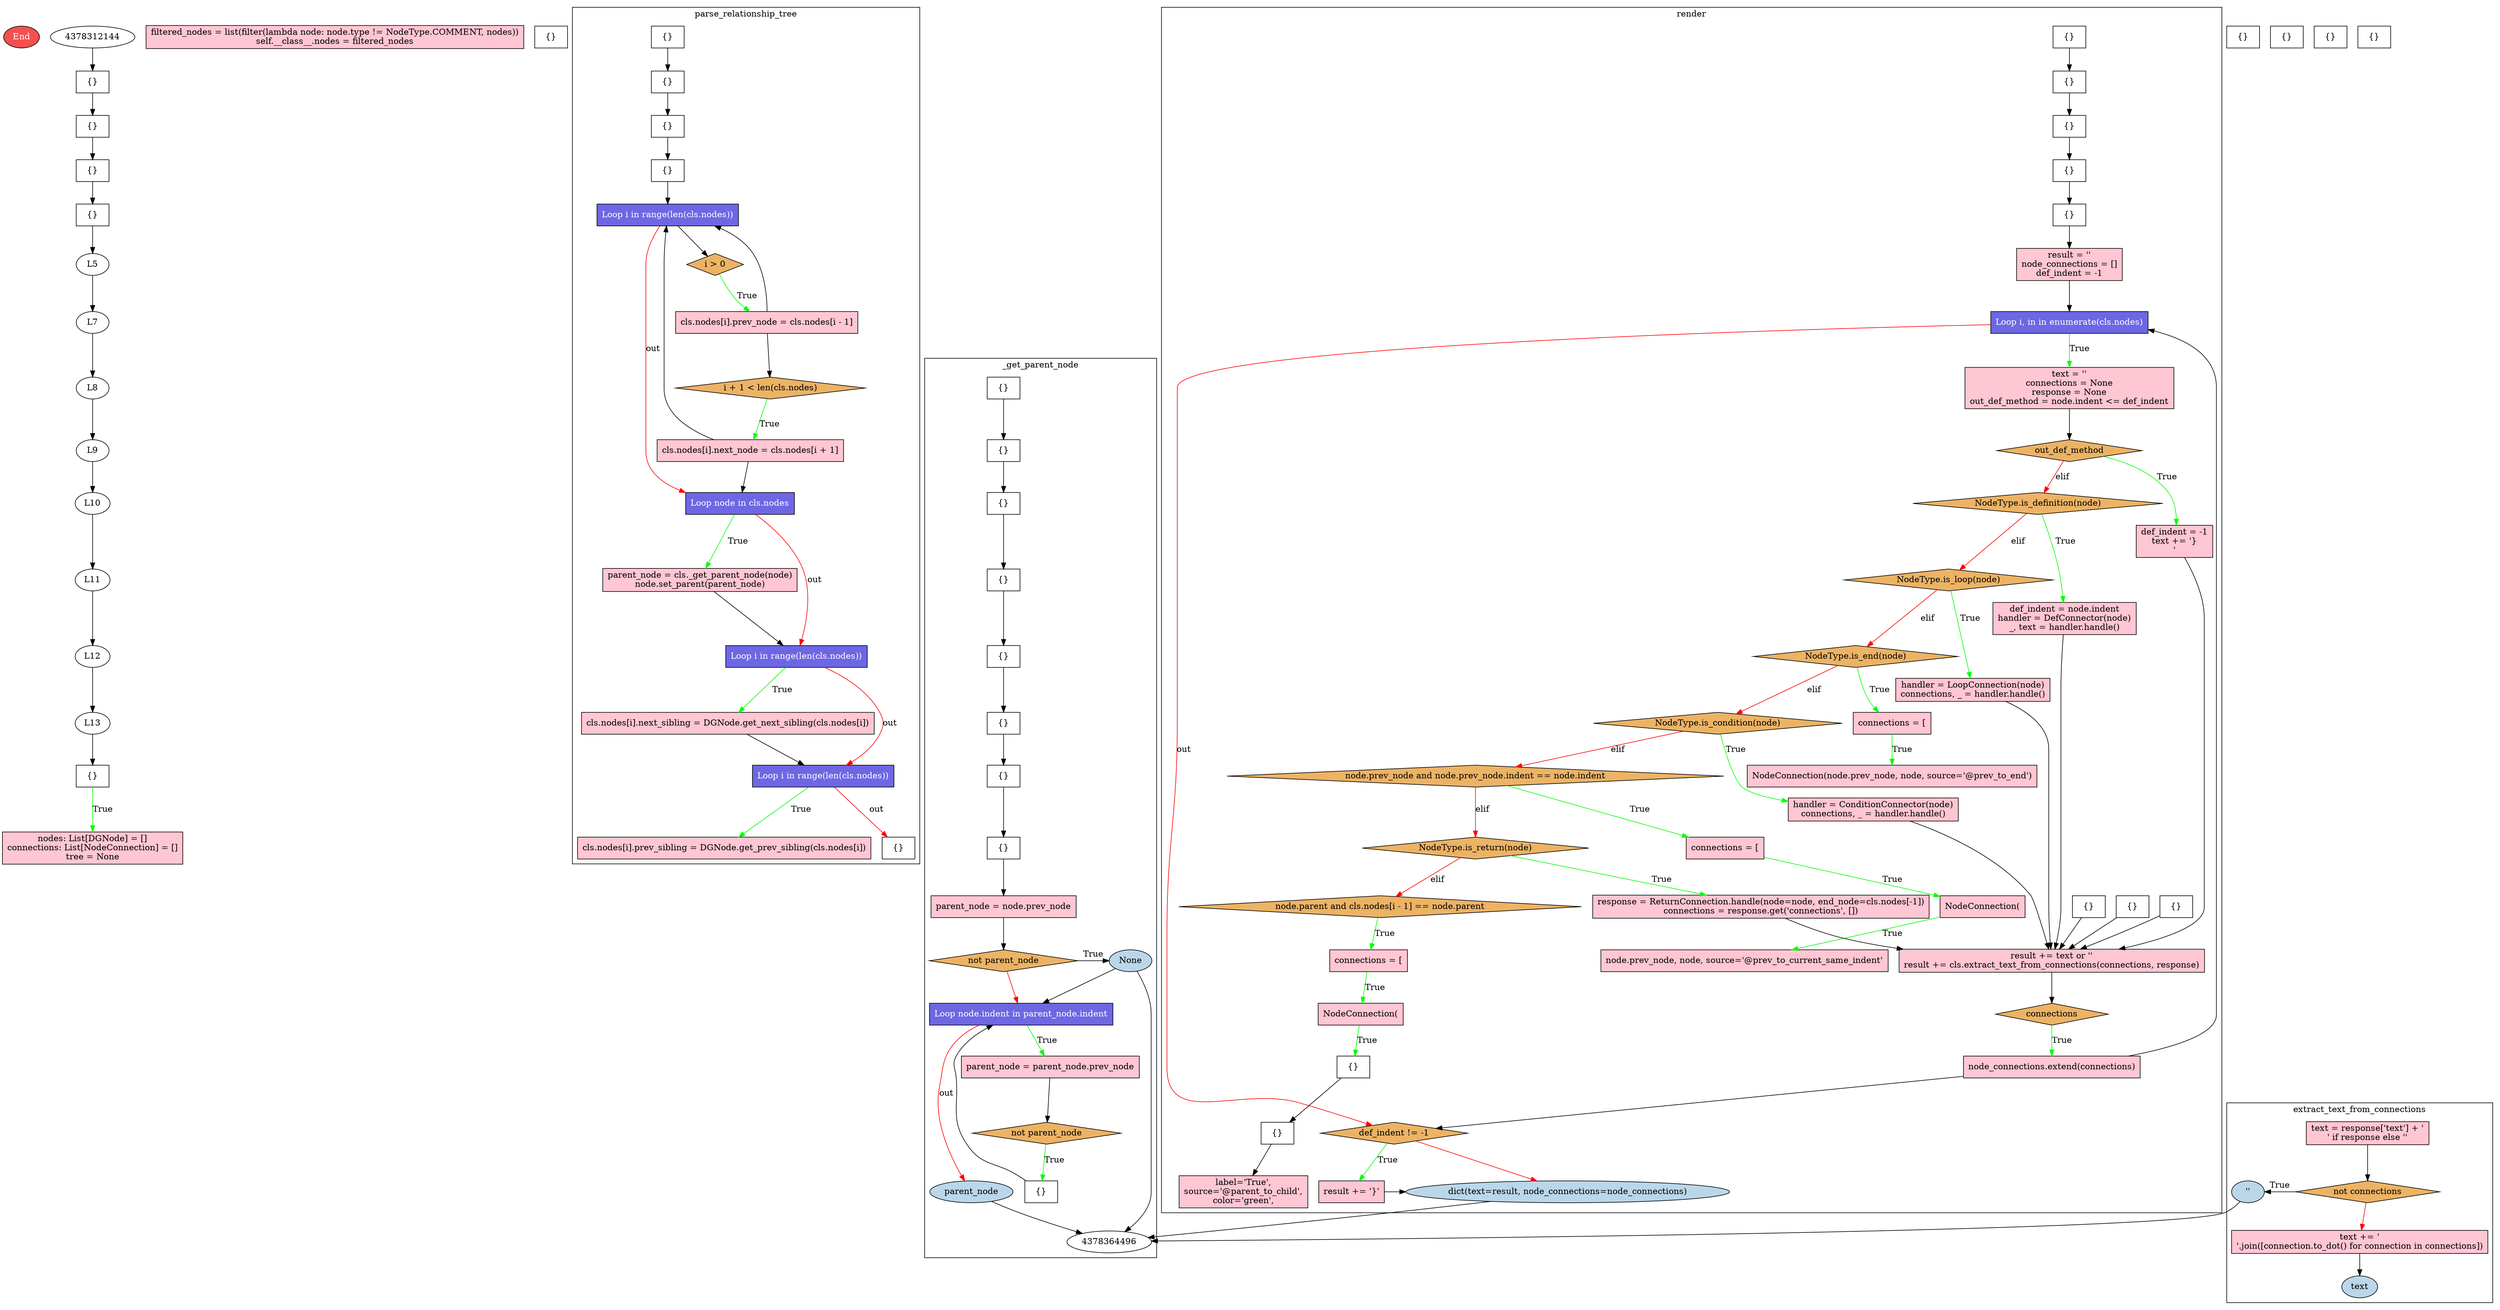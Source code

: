 digraph my_graph {
bgcolor="white"
L0 [shape=ellipse] [label="Start"] [type="START"] [style=filled fillcolor="#0B2447" fontcolor=white]
L1 [shape=rect] [label="{}"] [type="UNKNOWN"]
L2 [shape=rect] [label="{}"] [type="UNKNOWN"]
L3 [shape=rect] [label="{}"] [type="UNKNOWN"]
L4 [shape=rect] [label="{}"] [type="UNKNOWN"]
L17 [shape=rect] [label="{}"] [type="UNKNOWN"]
L18 [shape=rect] [label="nodes: List[DGNode] = []
connections: List[NodeConnection] = []
tree = None
"] [type="STATEMENT"] [style=filled fillcolor="#FFC6D3" fontcolor=black]

L23 [shape=rect] [label="filtered_nodes = list(filter(lambda node: node.type != NodeType.COMMENT, nodes))
self.__class__.nodes = filtered_nodes
"] [type="STATEMENT"] [style=filled fillcolor="#FFC6D3" fontcolor=black]
L26 [shape=rect] [label="{}"] [type="UNKNOWN"]

L28 [shape=rect] [label="{}"] [type="UNKNOWN"]
L29 [shape=rect] [label="{}"] [type="UNKNOWN"]
L31 [shape=rect] [label="{}"] [type="UNKNOWN"]
L32 [shape=rect] [label="{}"] [type="UNKNOWN"]
L33 [shape=rect] [label="Loop i in range(len(cls.nodes))"] [type="LOOP"] [style=filled fillcolor="#6D67E4" fontcolor=white]
L34 [shape=diamond] [label="i > 0"] [type="CONDITIONS"] [style=filled fillcolor="#ECB365" fontcolor=black]
L35 [shape=rect] [label="cls.nodes[i].prev_node = cls.nodes[i - 1]
"] [type="STATEMENT"] [style=filled fillcolor="#FFC6D3" fontcolor=black]
L36 [shape=diamond] [label="i + 1 < len(cls.nodes)"] [type="CONDITIONS"] [style=filled fillcolor="#ECB365" fontcolor=black]
L37 [shape=rect] [label="cls.nodes[i].next_node = cls.nodes[i + 1]
"] [type="STATEMENT"] [style=filled fillcolor="#FFC6D3" fontcolor=black]
L39 [shape=rect] [label="Loop node in cls.nodes"] [type="LOOP"] [style=filled fillcolor="#6D67E4" fontcolor=white]
L40 [shape=rect] [label="parent_node = cls._get_parent_node(node)
node.set_parent(parent_node)
"] [type="STATEMENT"] [style=filled fillcolor="#FFC6D3" fontcolor=black]
L43 [shape=rect] [label="Loop i in range(len(cls.nodes))"] [type="LOOP"] [style=filled fillcolor="#6D67E4" fontcolor=white]
L44 [shape=rect] [label="cls.nodes[i].next_sibling = DGNode.get_next_sibling(cls.nodes[i])
"] [type="STATEMENT"] [style=filled fillcolor="#FFC6D3" fontcolor=black]
L46 [shape=rect] [label="Loop i in range(len(cls.nodes))"] [type="LOOP"] [style=filled fillcolor="#6D67E4" fontcolor=white]
L47 [shape=rect] [label="cls.nodes[i].prev_sibling = DGNode.get_prev_sibling(cls.nodes[i])
"] [type="STATEMENT"] [style=filled fillcolor="#FFC6D3" fontcolor=black]
L49 [shape=rect] [label="{}"] [type="UNKNOWN"]

L51 [shape=rect] [label="{}"] [type="UNKNOWN"]
L52 [shape=rect] [label="{}"] [type="UNKNOWN"]
L53 [shape=rect] [label="{}"] [type="UNKNOWN"]
L55 [shape=rect] [label="{}"] [type="UNKNOWN"]
L56 [shape=rect] [label="{}"] [type="UNKNOWN"]
L57 [shape=rect] [label="{}"] [type="UNKNOWN"]
L58 [shape=rect] [label="{}"] [type="UNKNOWN"]
L59 [shape=rect] [label="{}"] [type="UNKNOWN"]
L60 [shape=rect] [label="parent_node = node.prev_node
"] [type="STATEMENT"] [style=filled fillcolor="#FFC6D3" fontcolor=black]
L61 [shape=diamond] [label="not parent_node"] [type="CONDITIONS"] [style=filled fillcolor="#ECB365" fontcolor=black]
L62 [shape=ellipse] [label="None"] [type="RETURN"] [style=filled fillcolor="#BAD7E9" fontcolor=black]
L63 [shape=rect] [label="Loop node.indent in parent_node.indent"] [type="LOOP"] [style=filled fillcolor="#6D67E4" fontcolor=white]
L64 [shape=rect] [label="parent_node = parent_node.prev_node
"] [type="STATEMENT"] [style=filled fillcolor="#FFC6D3" fontcolor=black]
L65 [shape=diamond] [label="not parent_node"] [type="CONDITIONS"] [style=filled fillcolor="#ECB365" fontcolor=black]
L66 [shape=rect] [label="{}"] [type="UNKNOWN"]
L67 [shape=ellipse] [label="parent_node"] [type="RETURN"] [style=filled fillcolor="#BAD7E9" fontcolor=black]
L69 [shape=rect] [label="{}"] [type="UNKNOWN"]

L71 [shape=rect] [label="{}"] [type="UNKNOWN"]
L72 [shape=rect] [label="{}"] [type="UNKNOWN"]
L74 [shape=rect] [label="{}"] [type="UNKNOWN"]
L75 [shape=rect] [label="{}"] [type="UNKNOWN"]
L76 [shape=rect] [label="{}"] [type="UNKNOWN"]
L77 [shape=rect] [label="result = ''
node_connections = []
def_indent = -1
"] [type="STATEMENT"] [style=filled fillcolor="#FFC6D3" fontcolor=black]
L80 [shape=rect] [label="Loop i, in in enumerate(cls.nodes)"] [type="LOOP"] [style=filled fillcolor="#6D67E4" fontcolor=white]
L81 [shape=rect] [label="text = ''
connections = None
response = None
out_def_method = node.indent <= def_indent
"] [type="STATEMENT"] [style=filled fillcolor="#FFC6D3" fontcolor=black]
L85 [shape=diamond] [label="out_def_method"] [type="CONDITIONS"] [style=filled fillcolor="#ECB365" fontcolor=black]
L86 [shape=rect] [label="def_indent = -1
text += '}\n'
"] [type="STATEMENT"] [style=filled fillcolor="#FFC6D3" fontcolor=black]
L89 [shape=diamond] [label="NodeType.is_definition(node)"] [type="CONDITIONS"] [style=filled fillcolor="#ECB365" fontcolor=black]
L90 [shape=rect] [label="def_indent = node.indent
handler = DefConnector(node)
_, text = handler.handle()
"] [type="STATEMENT"] [style=filled fillcolor="#FFC6D3" fontcolor=black]
L94 [shape=diamond] [label="NodeType.is_loop(node)"] [type="CONDITIONS"] [style=filled fillcolor="#ECB365" fontcolor=black]
L95 [shape=rect] [label="handler = LoopConnection(node)
connections, _ = handler.handle()
"] [type="STATEMENT"] [style=filled fillcolor="#FFC6D3" fontcolor=black]
L98 [shape=diamond] [label="NodeType.is_end(node)"] [type="CONDITIONS"] [style=filled fillcolor="#ECB365" fontcolor=black]
L99 [shape=rect] [label="connections = [
"] [type="STATEMENT"] [style=filled fillcolor="#FFC6D3" fontcolor=black]
L100 [shape=rect] [label="NodeConnection(node.prev_node, node, source='@prev_to_end')
"] [type="STATEMENT"] [style=filled fillcolor="#FFC6D3" fontcolor=black]
L101 [shape=rect] [label="{}"] [type="UNKNOWN"]
L103 [shape=diamond] [label="NodeType.is_condition(node)"] [type="CONDITIONS"] [style=filled fillcolor="#ECB365" fontcolor=black]
L104 [shape=rect] [label="handler = ConditionConnector(node)
connections, _ = handler.handle()
"] [type="STATEMENT"] [style=filled fillcolor="#FFC6D3" fontcolor=black]
L107 [shape=diamond] [label="node.prev_node and node.prev_node.indent == node.indent"] [type="CONDITIONS"] [style=filled fillcolor="#ECB365" fontcolor=black]
L108 [shape=rect] [label="connections = [
"] [type="STATEMENT"] [style=filled fillcolor="#FFC6D3" fontcolor=black]
L109 [shape=rect] [label="NodeConnection(
"] [type="STATEMENT"] [style=filled fillcolor="#FFC6D3" fontcolor=black]
L110 [shape=rect] [label="node.prev_node, node, source='@prev_to_current_same_indent'
"] [type="STATEMENT"] [style=filled fillcolor="#FFC6D3" fontcolor=black]
L111 [shape=rect] [label="{}"] [type="UNKNOWN"]
L112 [shape=rect] [label="{}"] [type="UNKNOWN"]
L114 [shape=diamond] [label="NodeType.is_return(node)"] [type="CONDITIONS"] [style=filled fillcolor="#ECB365" fontcolor=black]
L115 [shape=rect] [label="response = ReturnConnection.handle(node=node, end_node=cls.nodes[-1])
connections = response.get('connections', [])
"] [type="STATEMENT"] [style=filled fillcolor="#FFC6D3" fontcolor=black]
L118 [shape=diamond] [label="node.parent and cls.nodes[i - 1] == node.parent"] [type="CONDITIONS"] [style=filled fillcolor="#ECB365" fontcolor=black]
L119 [shape=rect] [label="connections = [
"] [type="STATEMENT"] [style=filled fillcolor="#FFC6D3" fontcolor=black]
L120 [shape=rect] [label="NodeConnection(
"] [type="STATEMENT"] [style=filled fillcolor="#FFC6D3" fontcolor=black]
L121 [shape=rect] [label="{}"] [type="UNKNOWN"]
L122 [shape=rect] [label="{}"] [type="UNKNOWN"]
L123 [shape=rect] [label="label='True',
source='@parent_to_child',
color='green',
"] [type="STATEMENT"] [style=filled fillcolor="#FFC6D3" fontcolor=black]
L126 [shape=rect] [label="{}"] [type="UNKNOWN"]
L127 [shape=rect] [label="{}"] [type="UNKNOWN"]
L129 [shape=rect] [label="result += text or ''
result += cls.extract_text_from_connections(connections, response)
"] [type="STATEMENT"] [style=filled fillcolor="#FFC6D3" fontcolor=black]
L131 [shape=diamond] [label="connections"] [type="CONDITIONS"] [style=filled fillcolor="#ECB365" fontcolor=black]
L132 [shape=rect] [label="node_connections.extend(connections)
"] [type="STATEMENT"] [style=filled fillcolor="#FFC6D3" fontcolor=black]
L133 [shape=diamond] [label="def_indent != -1"] [type="CONDITIONS"] [style=filled fillcolor="#ECB365" fontcolor=black]
L134 [shape=rect] [label="result += '}'
"] [type="STATEMENT"] [style=filled fillcolor="#FFC6D3" fontcolor=black]
L135 [shape=ellipse] [label="dict(text=result, node_connections=node_connections)"] [type="RETURN"] [style=filled fillcolor="#BAD7E9" fontcolor=black]
L137 [shape=rect] [label="{}"] [type="UNKNOWN"]

L139 [shape=rect] [label="text = response['text'] + '\n' if response else ''
"] [type="STATEMENT"] [style=filled fillcolor="#FFC6D3" fontcolor=black]
L140 [shape=diamond] [label="not connections"] [type="CONDITIONS"] [style=filled fillcolor="#ECB365" fontcolor=black]
L141 [shape=ellipse] [label="''"] [type="RETURN"] [style=filled fillcolor="#BAD7E9" fontcolor=black]
L142 [shape=rect] [label="text += '\n'.join([connection.to_dot() for connection in connections])
"] [type="STATEMENT"] [style=filled fillcolor="#FFC6D3" fontcolor=black]
L143 [shape=ellipse] [label="text"] [type="RETURN"] [style=filled fillcolor="#BAD7E9" fontcolor=black]
L0 [shape=ellipse] [label="End"] [type="END"] [style=filled fillcolor="#F45050" fontcolor=white]
4378312144 -> L1   [source="@prev_to_current_same_indent : {} -> ACNode(_info={}, _type='UNKNOWN', _indent=0, _line_no=1)"]
L1 -> L2   [source="@prev_to_current_same_indent : ACNode(_info={}, _type='UNKNOWN', _indent=0, _line_no=1) -> ACNode(_info={}, _type='UNKNOWN', _indent=0, _line_no=2)"]
L2 -> L3   [source="@prev_to_current_same_indent : ACNode(_info={}, _type='UNKNOWN', _indent=0, _line_no=2) -> ACNode(_info={}, _type='UNKNOWN', _indent=0, _line_no=3)"]
L3 -> L4   [source="@prev_to_current_same_indent : ACNode(_info={}, _type='UNKNOWN', _indent=0, _line_no=3) -> ACNode(_info={}, _type='UNKNOWN', _indent=0, _line_no=4)"]
L4 -> L5   [source="@prev_to_current_same_indent : ACNode(_info={}, _type='UNKNOWN', _indent=0, _line_no=4) -> ACNode(_info={'value': 'from typing import Any, Dict, List, Union'}, _type='IGNORE', _indent=0, _line_no=5)"]
L5 -> L7   [source="@prev_to_current_same_indent : ACNode(_info={'value': 'from typing import Any, Dict, List, Union'}, _type='IGNORE', _indent=0, _line_no=5) -> ACNode(_info={'value': 'from src.draw_graph.constants.node_types import NodeType'}, _type='IGNORE', _indent=0, _line_no=7)"]
L7 -> L8   [source="@prev_to_current_same_indent : ACNode(_info={'value': 'from src.draw_graph.constants.node_types import NodeType'}, _type='IGNORE', _indent=0, _line_no=7) -> ACNode(_info={'value': 'from src.draw_graph.models.dg_node import DGNode'}, _type='IGNORE', _indent=0, _line_no=8)"]
L8 -> L9   [source="@prev_to_current_same_indent : ACNode(_info={'value': 'from src.draw_graph.models.dg_node import DGNode'}, _type='IGNORE', _indent=0, _line_no=8) -> ACNode(_info={'value': 'from src.draw_graph.models.node_connection import NodeConnection'}, _type='IGNORE', _indent=0, _line_no=9)"]
L9 -> L10   [source="@prev_to_current_same_indent : ACNode(_info={'value': 'from src.draw_graph.models.node_connection import NodeConnection'}, _type='IGNORE', _indent=0, _line_no=9) -> ACNode(_info={'value': 'from src.draw_graph.services.connections.condition_connection import ConditionConnector'}, _type='IGNORE', _indent=0, _line_no=10)"]
L10 -> L11   [source="@prev_to_current_same_indent : ACNode(_info={'value': 'from src.draw_graph.services.connections.condition_connection import ConditionConnector'}, _type='IGNORE', _indent=0, _line_no=10) -> ACNode(_info={'value': 'from src.draw_graph.services.connections.def_connection import DefConnector'}, _type='IGNORE', _indent=0, _line_no=11)"]
L11 -> L12   [source="@prev_to_current_same_indent : ACNode(_info={'value': 'from src.draw_graph.services.connections.def_connection import DefConnector'}, _type='IGNORE', _indent=0, _line_no=11) -> ACNode(_info={'value': 'from src.draw_graph.services.connections.loop_connection import LoopConnection'}, _type='IGNORE', _indent=0, _line_no=12)"]
L12 -> L13   [source="@prev_to_current_same_indent : ACNode(_info={'value': 'from src.draw_graph.services.connections.loop_connection import LoopConnection'}, _type='IGNORE', _indent=0, _line_no=12) -> ACNode(_info={'value': 'from src.draw_graph.services.connections.return_connection import ReturnConnection'}, _type='IGNORE', _indent=0, _line_no=13)"]
L13 -> L17   [source="@prev_to_current_same_indent : ACNode(_info={'value': 'from src.draw_graph.services.connections.return_connection import ReturnConnection'}, _type='IGNORE', _indent=0, _line_no=13) -> ACNode(_info={}, _type='UNKNOWN', _indent=0, _line_no=17)"]
L17 -> L18 [color=green] [label=True] [source="@parent_to_child : ACNode(_info={}, _type='UNKNOWN', _indent=0, _line_no=17) -> ACNode(_info={'type': 'ASSIGN', 'value': 'nodes: List[DGNode] = []\nconnections: List[NodeConnection] = []\ntree = None\n'}, _type='STATEMENT', _indent=4, _line_no=18)"]
subgraph cluster___init__ {
label = "__init__";

}subgraph cluster_parse_relationship_tree {
label = "parse_relationship_tree";

L28 -> L29   [source="@prev_to_current_same_indent : ACNode(_info={}, _type='UNKNOWN', _indent=8, _line_no=28) -> ACNode(_info={}, _type='UNKNOWN', _indent=8, _line_no=29)"]
L29 -> L31   [source="@prev_to_current_same_indent : ACNode(_info={}, _type='UNKNOWN', _indent=8, _line_no=29) -> ACNode(_info={}, _type='UNKNOWN', _indent=8, _line_no=31)"]
L31 -> L32   [source="@prev_to_current_same_indent : ACNode(_info={}, _type='UNKNOWN', _indent=8, _line_no=31) -> ACNode(_info={}, _type='UNKNOWN', _indent=8, _line_no=32)"]
L32 -> L33   [source="@prev_to_loop : ACNode(_info={}, _type='UNKNOWN', _indent=8, _line_no=32) -> ACNode(_info={'item': 'i', 'list': 'range(len(cls.nodes))'}, _type='LOOP', _indent=8, _line_no=33)"]
L33 -> L39 [color=red] [label=out] [source="@loop_to_next : ACNode(_info={'item': 'i', 'list': 'range(len(cls.nodes))'}, _type='LOOP', _indent=8, _line_no=33) -> ACNode(_info={'item': 'node', 'list': 'cls.nodes'}, _type='LOOP', _indent=8, _line_no=39)"]
L33 -> L34   [source="@if_to_prev_node : ACNode(_info={'item': 'i', 'list': 'range(len(cls.nodes))'}, _type='LOOP', _indent=8, _line_no=33) -> ACNode(_info={'conditions': 'i > 0', 'value': 'i > 0', 'type': 'IF'}, _type='CONDITIONS', _indent=12, _line_no=34)"]
L35 -> L33   [source="@last_child_to_next_sibling : ACNode(_info={'type': 'ASSIGN', 'value': 'cls.nodes[i].prev_node = cls.nodes[i - 1]\n'}, _type='STATEMENT', _indent=16, _line_no=35) -> ACNode(_info={'item': 'i', 'list': 'range(len(cls.nodes))'}, _type='LOOP', _indent=8, _line_no=33)"]
L34 -> L35 [color=green] [label=True] [source="@parent_to_child : ACNode(_info={'conditions': 'i > 0', 'value': 'i > 0', 'type': 'IF'}, _type='CONDITIONS', _indent=12, _line_no=34) -> ACNode(_info={'type': 'ASSIGN', 'value': 'cls.nodes[i].prev_node = cls.nodes[i - 1]\n'}, _type='STATEMENT', _indent=16, _line_no=35)"]
L35 -> L36   [source="@if_to_prev_node : ACNode(_info={'type': 'ASSIGN', 'value': 'cls.nodes[i].prev_node = cls.nodes[i - 1]\n'}, _type='STATEMENT', _indent=16, _line_no=35) -> ACNode(_info={'conditions': 'i + 1 < len(cls.nodes)', 'value': 'i + 1 < len(cls.nodes)', 'type': 'IF'}, _type='CONDITIONS', _indent=12, _line_no=36)"]
L37 -> L33   [source="@last_child_to_next_sibling : ACNode(_info={'type': 'ASSIGN', 'value': 'cls.nodes[i].next_node = cls.nodes[i + 1]\n'}, _type='STATEMENT', _indent=16, _line_no=37) -> ACNode(_info={'item': 'i', 'list': 'range(len(cls.nodes))'}, _type='LOOP', _indent=8, _line_no=33)"]
L36 -> L37 [color=green] [label=True] [source="@parent_to_child : ACNode(_info={'conditions': 'i + 1 < len(cls.nodes)', 'value': 'i + 1 < len(cls.nodes)', 'type': 'IF'}, _type='CONDITIONS', _indent=12, _line_no=36) -> ACNode(_info={'type': 'ASSIGN', 'value': 'cls.nodes[i].next_node = cls.nodes[i + 1]\n'}, _type='STATEMENT', _indent=16, _line_no=37)"]
L37 -> L39   [source="@prev_to_loop : ACNode(_info={'type': 'ASSIGN', 'value': 'cls.nodes[i].next_node = cls.nodes[i + 1]\n'}, _type='STATEMENT', _indent=16, _line_no=37) -> ACNode(_info={'item': 'node', 'list': 'cls.nodes'}, _type='LOOP', _indent=8, _line_no=39)"]
L39 -> L43 [color=red] [label=out] [source="@loop_to_next : ACNode(_info={'item': 'node', 'list': 'cls.nodes'}, _type='LOOP', _indent=8, _line_no=39) -> ACNode(_info={'item': 'i', 'list': 'range(len(cls.nodes))'}, _type='LOOP', _indent=8, _line_no=43)"]
L39 -> L40 [color=green] [label=True] [source="@parent_to_child : ACNode(_info={'item': 'node', 'list': 'cls.nodes'}, _type='LOOP', _indent=8, _line_no=39) -> ACNode(_info={'type': 'ASSIGN', 'value': 'parent_node = cls._get_parent_node(node)\nnode.set_parent(parent_node)\n'}, _type='STATEMENT', _indent=12, _line_no=40)"]
L40 -> L43   [source="@prev_to_loop : ACNode(_info={'type': 'ASSIGN', 'value': 'parent_node = cls._get_parent_node(node)\nnode.set_parent(parent_node)\n'}, _type='STATEMENT', _indent=12, _line_no=40) -> ACNode(_info={'item': 'i', 'list': 'range(len(cls.nodes))'}, _type='LOOP', _indent=8, _line_no=43)"]
L43 -> L46 [color=red] [label=out] [source="@loop_to_next : ACNode(_info={'item': 'i', 'list': 'range(len(cls.nodes))'}, _type='LOOP', _indent=8, _line_no=43) -> ACNode(_info={'item': 'i', 'list': 'range(len(cls.nodes))'}, _type='LOOP', _indent=8, _line_no=46)"]
L43 -> L44 [color=green] [label=True] [source="@parent_to_child : ACNode(_info={'item': 'i', 'list': 'range(len(cls.nodes))'}, _type='LOOP', _indent=8, _line_no=43) -> ACNode(_info={'type': 'ASSIGN', 'value': 'cls.nodes[i].next_sibling = DGNode.get_next_sibling(cls.nodes[i])\n'}, _type='STATEMENT', _indent=12, _line_no=44)"]
L44 -> L46   [source="@prev_to_loop : ACNode(_info={'type': 'ASSIGN', 'value': 'cls.nodes[i].next_sibling = DGNode.get_next_sibling(cls.nodes[i])\n'}, _type='STATEMENT', _indent=12, _line_no=44) -> ACNode(_info={'item': 'i', 'list': 'range(len(cls.nodes))'}, _type='LOOP', _indent=8, _line_no=46)"]
L46 -> L49 [color=red] [label=out] [source="@loop_to_next : ACNode(_info={'item': 'i', 'list': 'range(len(cls.nodes))'}, _type='LOOP', _indent=8, _line_no=46) -> ACNode(_info={}, _type='UNKNOWN', _indent=4, _line_no=49)"]
L46 -> L47 [color=green] [label=True] [source="@parent_to_child : ACNode(_info={'item': 'i', 'list': 'range(len(cls.nodes))'}, _type='LOOP', _indent=8, _line_no=46) -> ACNode(_info={'type': 'ASSIGN', 'value': 'cls.nodes[i].prev_sibling = DGNode.get_prev_sibling(cls.nodes[i])\n'}, _type='STATEMENT', _indent=12, _line_no=47)"]
}subgraph cluster__get_parent_node {
label = "_get_parent_node";

L51 -> L52   [source="@prev_to_current_same_indent : ACNode(_info={}, _type='UNKNOWN', _indent=8, _line_no=51) -> ACNode(_info={}, _type='UNKNOWN', _indent=8, _line_no=52)"]
L52 -> L53   [source="@prev_to_current_same_indent : ACNode(_info={}, _type='UNKNOWN', _indent=8, _line_no=52) -> ACNode(_info={}, _type='UNKNOWN', _indent=8, _line_no=53)"]
L53 -> L55   [source="@prev_to_current_same_indent : ACNode(_info={}, _type='UNKNOWN', _indent=8, _line_no=53) -> ACNode(_info={}, _type='UNKNOWN', _indent=8, _line_no=55)"]
L55 -> L56   [source="@prev_to_current_same_indent : ACNode(_info={}, _type='UNKNOWN', _indent=8, _line_no=55) -> ACNode(_info={}, _type='UNKNOWN', _indent=8, _line_no=56)"]
L56 -> L57   [source="@prev_to_current_same_indent : ACNode(_info={}, _type='UNKNOWN', _indent=8, _line_no=56) -> ACNode(_info={}, _type='UNKNOWN', _indent=8, _line_no=57)"]
L57 -> L58   [source="@prev_to_current_same_indent : ACNode(_info={}, _type='UNKNOWN', _indent=8, _line_no=57) -> ACNode(_info={}, _type='UNKNOWN', _indent=8, _line_no=58)"]
L58 -> L59   [source="@prev_to_current_same_indent : ACNode(_info={}, _type='UNKNOWN', _indent=8, _line_no=58) -> ACNode(_info={}, _type='UNKNOWN', _indent=8, _line_no=59)"]
L59 -> L60   [source="@prev_to_current_same_indent : ACNode(_info={}, _type='UNKNOWN', _indent=8, _line_no=59) -> ACNode(_info={'type': 'ASSIGN', 'value': 'parent_node = node.prev_node\n'}, _type='STATEMENT', _indent=8, _line_no=60)"]
L60 -> L61   [source="@if_to_prev_node : ACNode(_info={'type': 'ASSIGN', 'value': 'parent_node = node.prev_node\n'}, _type='STATEMENT', _indent=8, _line_no=60) -> ACNode(_info={'conditions': 'not parent_node', 'value': 'not parent_node', 'type': 'IF'}, _type='CONDITIONS', _indent=8, _line_no=61)"]
L61 -> L63 [color=red]  [source="@if_to_next_sibling : ACNode(_info={'conditions': 'not parent_node', 'value': 'not parent_node', 'type': 'IF'}, _type='CONDITIONS', _indent=8, _line_no=61) -> ACNode(_info={'item': 'node.indent', 'list': 'parent_node.indent'}, _type='LOOP', _indent=8, _line_no=63)"]
{rank=same; L61; L62;}
L62 -> 4378364496   [source="@return_to_end : ACNode(_info={'name': 'None'}, _type='RETURN', _indent=12, _line_no=62) -> {}"]
L61 -> L62  [label=True] [source="@return_2 : ACNode(_info={'conditions': 'not parent_node', 'value': 'not parent_node', 'type': 'IF'}, _type='CONDITIONS', _indent=8, _line_no=61) -> ACNode(_info={'name': 'None'}, _type='RETURN', _indent=12, _line_no=62)"]
L62 -> L63   [source="@prev_to_loop : ACNode(_info={'name': 'None'}, _type='RETURN', _indent=12, _line_no=62) -> ACNode(_info={'item': 'node.indent', 'list': 'parent_node.indent'}, _type='LOOP', _indent=8, _line_no=63)"]
L63 -> L67 [color=red] [label=out] [source="@loop_to_next : ACNode(_info={'item': 'node.indent', 'list': 'parent_node.indent'}, _type='LOOP', _indent=8, _line_no=63) -> ACNode(_info={'name': 'parent_node'}, _type='RETURN', _indent=8, _line_no=67)"]
L63 -> L64 [color=green] [label=True] [source="@parent_to_child : ACNode(_info={'item': 'node.indent', 'list': 'parent_node.indent'}, _type='LOOP', _indent=8, _line_no=63) -> ACNode(_info={'type': 'ASSIGN', 'value': 'parent_node = parent_node.prev_node\n'}, _type='STATEMENT', _indent=12, _line_no=64)"]
L64 -> L65   [source="@if_to_prev_node : ACNode(_info={'type': 'ASSIGN', 'value': 'parent_node = parent_node.prev_node\n'}, _type='STATEMENT', _indent=12, _line_no=64) -> ACNode(_info={'conditions': 'not parent_node', 'value': 'not parent_node', 'type': 'IF'}, _type='CONDITIONS', _indent=12, _line_no=65)"]
L66 -> L63   [source="@last_child_to_next_sibling : ACNode(_info={}, _type='UNKNOWN', _indent=16, _line_no=66) -> ACNode(_info={'item': 'node.indent', 'list': 'parent_node.indent'}, _type='LOOP', _indent=8, _line_no=63)"]
L65 -> L66 [color=green] [label=True] [source="@parent_to_child : ACNode(_info={'conditions': 'not parent_node', 'value': 'not parent_node', 'type': 'IF'}, _type='CONDITIONS', _indent=12, _line_no=65) -> ACNode(_info={}, _type='UNKNOWN', _indent=16, _line_no=66)"]
{rank=same; L66; L67;}
L67 -> 4378364496   [source="@return_to_end : ACNode(_info={'name': 'parent_node'}, _type='RETURN', _indent=8, _line_no=67) -> {}"]
}subgraph cluster_render {
label = "render";

L71 -> L72   [source="@prev_to_current_same_indent : ACNode(_info={}, _type='UNKNOWN', _indent=8, _line_no=71) -> ACNode(_info={}, _type='UNKNOWN', _indent=8, _line_no=72)"]
L72 -> L74   [source="@prev_to_current_same_indent : ACNode(_info={}, _type='UNKNOWN', _indent=8, _line_no=72) -> ACNode(_info={}, _type='UNKNOWN', _indent=8, _line_no=74)"]
L74 -> L75   [source="@prev_to_current_same_indent : ACNode(_info={}, _type='UNKNOWN', _indent=8, _line_no=74) -> ACNode(_info={}, _type='UNKNOWN', _indent=8, _line_no=75)"]
L75 -> L76   [source="@prev_to_current_same_indent : ACNode(_info={}, _type='UNKNOWN', _indent=8, _line_no=75) -> ACNode(_info={}, _type='UNKNOWN', _indent=8, _line_no=76)"]
L76 -> L77   [source="@prev_to_current_same_indent : ACNode(_info={}, _type='UNKNOWN', _indent=8, _line_no=76) -> ACNode(_info={'type': 'ASSIGN', 'value': 'result = ''\nnode_connections = []\ndef_indent = -1\n'}, _type='STATEMENT', _indent=8, _line_no=77)"]
L77 -> L80   [source="@prev_to_loop : ACNode(_info={'type': 'ASSIGN', 'value': 'result = ''\nnode_connections = []\ndef_indent = -1\n'}, _type='STATEMENT', _indent=8, _line_no=77) -> ACNode(_info={'item': 'i,', 'list': 'in enumerate(cls.nodes)'}, _type='LOOP', _indent=8, _line_no=80)"]
L80 -> L133 [color=red] [label=out] [source="@loop_to_next : ACNode(_info={'item': 'i,', 'list': 'in enumerate(cls.nodes)'}, _type='LOOP', _indent=8, _line_no=80) -> ACNode(_info={'conditions': 'def_indent != -1', 'value': 'def_indent != -1', 'type': 'IF'}, _type='CONDITIONS', _indent=8, _line_no=133)"]
L80 -> L81 [color=green] [label=True] [source="@parent_to_child : ACNode(_info={'item': 'i,', 'list': 'in enumerate(cls.nodes)'}, _type='LOOP', _indent=8, _line_no=80) -> ACNode(_info={'type': 'ASSIGN', 'value': 'text = ''\nconnections = None\nresponse = None\nout_def_method = node.indent <= def_indent\n'}, _type='STATEMENT', _indent=12, _line_no=81)"]
L81 -> L85   [source="@if_to_prev_node : ACNode(_info={'type': 'ASSIGN', 'value': 'text = ''\nconnections = None\nresponse = None\nout_def_method = node.indent <= def_indent\n'}, _type='STATEMENT', _indent=12, _line_no=81) -> ACNode(_info={'conditions': 'out_def_method', 'value': 'out_def_method', 'type': 'IF'}, _type='CONDITIONS', _indent=12, _line_no=85)"]
L85 -> L89 [color=red] [label=elif] [source="@if_or_if_to_elif : ACNode(_info={'conditions': 'out_def_method', 'value': 'out_def_method', 'type': 'IF'}, _type='CONDITIONS', _indent=12, _line_no=85) -> ACNode(_info={'conditions': 'NodeType.is_definition(node)', 'value': 'NodeType.is_definition(node)', 'type': 'ELIF'}, _type='CONDITIONS', _indent=12, _line_no=89)"]
L89 -> L94 [color=red] [label=elif] [source="@if_or_if_to_elif : ACNode(_info={'conditions': 'NodeType.is_definition(node)', 'value': 'NodeType.is_definition(node)', 'type': 'ELIF'}, _type='CONDITIONS', _indent=12, _line_no=89) -> ACNode(_info={'conditions': 'NodeType.is_loop(node)', 'value': 'NodeType.is_loop(node)', 'type': 'ELIF'}, _type='CONDITIONS', _indent=12, _line_no=94)"]
L94 -> L98 [color=red] [label=elif] [source="@if_or_if_to_elif : ACNode(_info={'conditions': 'NodeType.is_loop(node)', 'value': 'NodeType.is_loop(node)', 'type': 'ELIF'}, _type='CONDITIONS', _indent=12, _line_no=94) -> ACNode(_info={'conditions': 'NodeType.is_end(node)', 'value': 'NodeType.is_end(node)', 'type': 'ELIF'}, _type='CONDITIONS', _indent=12, _line_no=98)"]
L98 -> L103 [color=red] [label=elif] [source="@if_or_if_to_elif : ACNode(_info={'conditions': 'NodeType.is_end(node)', 'value': 'NodeType.is_end(node)', 'type': 'ELIF'}, _type='CONDITIONS', _indent=12, _line_no=98) -> ACNode(_info={'conditions': 'NodeType.is_condition(node)', 'value': 'NodeType.is_condition(node)', 'type': 'ELIF'}, _type='CONDITIONS', _indent=12, _line_no=103)"]
L103 -> L107 [color=red] [label=elif] [source="@if_or_if_to_elif : ACNode(_info={'conditions': 'NodeType.is_condition(node)', 'value': 'NodeType.is_condition(node)', 'type': 'ELIF'}, _type='CONDITIONS', _indent=12, _line_no=103) -> ACNode(_info={'conditions': 'node.prev_node and node.prev_node.indent == node.indent', 'value': 'node.prev_node and node.prev_node.indent == node.indent', 'type': 'ELIF'}, _type='CONDITIONS', _indent=12, _line_no=107)"]
L107 -> L114 [color=red] [label=elif] [source="@if_or_if_to_elif : ACNode(_info={'conditions': 'node.prev_node and node.prev_node.indent == node.indent', 'value': 'node.prev_node and node.prev_node.indent == node.indent', 'type': 'ELIF'}, _type='CONDITIONS', _indent=12, _line_no=107) -> ACNode(_info={'conditions': 'NodeType.is_return(node)', 'value': 'NodeType.is_return(node)', 'type': 'ELIF'}, _type='CONDITIONS', _indent=12, _line_no=114)"]
L114 -> L118 [color=red] [label=elif] [source="@if_or_if_to_elif : ACNode(_info={'conditions': 'NodeType.is_return(node)', 'value': 'NodeType.is_return(node)', 'type': 'ELIF'}, _type='CONDITIONS', _indent=12, _line_no=114) -> ACNode(_info={'conditions': 'node.parent and cls.nodes[i - 1] == node.parent', 'value': 'node.parent and cls.nodes[i - 1] == node.parent', 'type': 'ELIF'}, _type='CONDITIONS', _indent=12, _line_no=118)"]
L86 -> L129   [source="@last_child_to_next_sibling : ACNode(_info={'type': 'ASSIGN', 'value': 'def_indent = -1\ntext += '}\\n'\n'}, _type='STATEMENT', _indent=16, _line_no=86) -> ACNode(_info={'type': 'ASSIGN', 'value': 'result += text or ''\nresult += cls.extract_text_from_connections(connections, response)\n'}, _type='STATEMENT', _indent=12, _line_no=129)"]
L85 -> L86 [color=green] [label=True] [source="@parent_to_child : ACNode(_info={'conditions': 'out_def_method', 'value': 'out_def_method', 'type': 'IF'}, _type='CONDITIONS', _indent=12, _line_no=85) -> ACNode(_info={'type': 'ASSIGN', 'value': 'def_indent = -1\ntext += '}\\n'\n'}, _type='STATEMENT', _indent=16, _line_no=86)"]
L90 -> L129   [source="@last_child_to_next_sibling : ACNode(_info={'type': 'ASSIGN', 'value': 'def_indent = node.indent\nhandler = DefConnector(node)\n_, text = handler.handle()\n'}, _type='STATEMENT', _indent=16, _line_no=90) -> ACNode(_info={'type': 'ASSIGN', 'value': 'result += text or ''\nresult += cls.extract_text_from_connections(connections, response)\n'}, _type='STATEMENT', _indent=12, _line_no=129)"]
L89 -> L90 [color=green] [label=True] [source="@parent_to_child : ACNode(_info={'conditions': 'NodeType.is_definition(node)', 'value': 'NodeType.is_definition(node)', 'type': 'ELIF'}, _type='CONDITIONS', _indent=12, _line_no=89) -> ACNode(_info={'type': 'ASSIGN', 'value': 'def_indent = node.indent\nhandler = DefConnector(node)\n_, text = handler.handle()\n'}, _type='STATEMENT', _indent=16, _line_no=90)"]
L95 -> L129   [source="@last_child_to_next_sibling : ACNode(_info={'type': 'ASSIGN', 'value': 'handler = LoopConnection(node)\nconnections, _ = handler.handle()\n'}, _type='STATEMENT', _indent=16, _line_no=95) -> ACNode(_info={'type': 'ASSIGN', 'value': 'result += text or ''\nresult += cls.extract_text_from_connections(connections, response)\n'}, _type='STATEMENT', _indent=12, _line_no=129)"]
L94 -> L95 [color=green] [label=True] [source="@parent_to_child : ACNode(_info={'conditions': 'NodeType.is_loop(node)', 'value': 'NodeType.is_loop(node)', 'type': 'ELIF'}, _type='CONDITIONS', _indent=12, _line_no=94) -> ACNode(_info={'type': 'ASSIGN', 'value': 'handler = LoopConnection(node)\nconnections, _ = handler.handle()\n'}, _type='STATEMENT', _indent=16, _line_no=95)"]
L101 -> L129   [source="@last_child_to_next_sibling : ACNode(_info={}, _type='UNKNOWN', _indent=16, _line_no=101) -> ACNode(_info={'type': 'ASSIGN', 'value': 'result += text or ''\nresult += cls.extract_text_from_connections(connections, response)\n'}, _type='STATEMENT', _indent=12, _line_no=129)"]
L98 -> L99 [color=green] [label=True] [source="@parent_to_child : ACNode(_info={'conditions': 'NodeType.is_end(node)', 'value': 'NodeType.is_end(node)', 'type': 'ELIF'}, _type='CONDITIONS', _indent=12, _line_no=98) -> ACNode(_info={'type': 'ASSIGN', 'value': 'connections = [\n'}, _type='STATEMENT', _indent=16, _line_no=99)"]
L99 -> L100 [color=green] [label=True] [source="@parent_to_child : ACNode(_info={'type': 'ASSIGN', 'value': 'connections = [\n'}, _type='STATEMENT', _indent=16, _line_no=99) -> ACNode(_info={'type': 'ASSIGN', 'value': 'NodeConnection(node.prev_node, node, source='@prev_to_end')\n'}, _type='STATEMENT', _indent=20, _line_no=100)"]
L104 -> L129   [source="@last_child_to_next_sibling : ACNode(_info={'type': 'ASSIGN', 'value': 'handler = ConditionConnector(node)\nconnections, _ = handler.handle()\n'}, _type='STATEMENT', _indent=16, _line_no=104) -> ACNode(_info={'type': 'ASSIGN', 'value': 'result += text or ''\nresult += cls.extract_text_from_connections(connections, response)\n'}, _type='STATEMENT', _indent=12, _line_no=129)"]
L103 -> L104 [color=green] [label=True] [source="@parent_to_child : ACNode(_info={'conditions': 'NodeType.is_condition(node)', 'value': 'NodeType.is_condition(node)', 'type': 'ELIF'}, _type='CONDITIONS', _indent=12, _line_no=103) -> ACNode(_info={'type': 'ASSIGN', 'value': 'handler = ConditionConnector(node)\nconnections, _ = handler.handle()\n'}, _type='STATEMENT', _indent=16, _line_no=104)"]
L112 -> L129   [source="@last_child_to_next_sibling : ACNode(_info={}, _type='UNKNOWN', _indent=16, _line_no=112) -> ACNode(_info={'type': 'ASSIGN', 'value': 'result += text or ''\nresult += cls.extract_text_from_connections(connections, response)\n'}, _type='STATEMENT', _indent=12, _line_no=129)"]
L107 -> L108 [color=green] [label=True] [source="@parent_to_child : ACNode(_info={'conditions': 'node.prev_node and node.prev_node.indent == node.indent', 'value': 'node.prev_node and node.prev_node.indent == node.indent', 'type': 'ELIF'}, _type='CONDITIONS', _indent=12, _line_no=107) -> ACNode(_info={'type': 'ASSIGN', 'value': 'connections = [\n'}, _type='STATEMENT', _indent=16, _line_no=108)"]
L108 -> L109 [color=green] [label=True] [source="@parent_to_child : ACNode(_info={'type': 'ASSIGN', 'value': 'connections = [\n'}, _type='STATEMENT', _indent=16, _line_no=108) -> ACNode(_info={'type': 'ASSIGN', 'value': 'NodeConnection(\n'}, _type='STATEMENT', _indent=20, _line_no=109)"]
L109 -> L110 [color=green] [label=True] [source="@parent_to_child : ACNode(_info={'type': 'ASSIGN', 'value': 'NodeConnection(\n'}, _type='STATEMENT', _indent=20, _line_no=109) -> ACNode(_info={'type': 'ASSIGN', 'value': 'node.prev_node, node, source='@prev_to_current_same_indent'\n'}, _type='STATEMENT', _indent=24, _line_no=110)"]
L115 -> L129   [source="@last_child_to_next_sibling : ACNode(_info={'type': 'ASSIGN', 'value': 'response = ReturnConnection.handle(node=node, end_node=cls.nodes[-1])\nconnections = response.get('connections', [])\n'}, _type='STATEMENT', _indent=16, _line_no=115) -> ACNode(_info={'type': 'ASSIGN', 'value': 'result += text or ''\nresult += cls.extract_text_from_connections(connections, response)\n'}, _type='STATEMENT', _indent=12, _line_no=129)"]
L114 -> L115 [color=green] [label=True] [source="@parent_to_child : ACNode(_info={'conditions': 'NodeType.is_return(node)', 'value': 'NodeType.is_return(node)', 'type': 'ELIF'}, _type='CONDITIONS', _indent=12, _line_no=114) -> ACNode(_info={'type': 'ASSIGN', 'value': 'response = ReturnConnection.handle(node=node, end_node=cls.nodes[-1])\nconnections = response.get('connections', [])\n'}, _type='STATEMENT', _indent=16, _line_no=115)"]
L127 -> L129   [source="@last_child_to_next_sibling : ACNode(_info={}, _type='UNKNOWN', _indent=16, _line_no=127) -> ACNode(_info={'type': 'ASSIGN', 'value': 'result += text or ''\nresult += cls.extract_text_from_connections(connections, response)\n'}, _type='STATEMENT', _indent=12, _line_no=129)"]
L118 -> L119 [color=green] [label=True] [source="@parent_to_child : ACNode(_info={'conditions': 'node.parent and cls.nodes[i - 1] == node.parent', 'value': 'node.parent and cls.nodes[i - 1] == node.parent', 'type': 'ELIF'}, _type='CONDITIONS', _indent=12, _line_no=118) -> ACNode(_info={'type': 'ASSIGN', 'value': 'connections = [\n'}, _type='STATEMENT', _indent=16, _line_no=119)"]
L119 -> L120 [color=green] [label=True] [source="@parent_to_child : ACNode(_info={'type': 'ASSIGN', 'value': 'connections = [\n'}, _type='STATEMENT', _indent=16, _line_no=119) -> ACNode(_info={'type': 'ASSIGN', 'value': 'NodeConnection(\n'}, _type='STATEMENT', _indent=20, _line_no=120)"]
L120 -> L121 [color=green] [label=True] [source="@parent_to_child : ACNode(_info={'type': 'ASSIGN', 'value': 'NodeConnection(\n'}, _type='STATEMENT', _indent=20, _line_no=120) -> ACNode(_info={}, _type='UNKNOWN', _indent=24, _line_no=121)"]
L121 -> L122   [source="@prev_to_current_same_indent : ACNode(_info={}, _type='UNKNOWN', _indent=24, _line_no=121) -> ACNode(_info={}, _type='UNKNOWN', _indent=24, _line_no=122)"]
L122 -> L123   [source="@prev_to_current_same_indent : ACNode(_info={}, _type='UNKNOWN', _indent=24, _line_no=122) -> ACNode(_info={'type': 'ASSIGN', 'value': 'label='True',\nsource='@parent_to_child',\ncolor='green',\n'}, _type='STATEMENT', _indent=24, _line_no=123)"]
L129 -> L131   [source="@if_to_prev_node : ACNode(_info={'type': 'ASSIGN', 'value': 'result += text or ''\nresult += cls.extract_text_from_connections(connections, response)\n'}, _type='STATEMENT', _indent=12, _line_no=129) -> ACNode(_info={'conditions': 'connections', 'value': 'connections', 'type': 'IF'}, _type='CONDITIONS', _indent=12, _line_no=131)"]
L132 -> L80   [source="@last_child_to_next_sibling : ACNode(_info={'type': 'ASSIGN', 'value': 'node_connections.extend(connections)\n'}, _type='STATEMENT', _indent=16, _line_no=132) -> ACNode(_info={'item': 'i,', 'list': 'in enumerate(cls.nodes)'}, _type='LOOP', _indent=8, _line_no=80)"]
L131 -> L132 [color=green] [label=True] [source="@parent_to_child : ACNode(_info={'conditions': 'connections', 'value': 'connections', 'type': 'IF'}, _type='CONDITIONS', _indent=12, _line_no=131) -> ACNode(_info={'type': 'ASSIGN', 'value': 'node_connections.extend(connections)\n'}, _type='STATEMENT', _indent=16, _line_no=132)"]
L132 -> L133   [source="@if_to_prev_node : ACNode(_info={'type': 'ASSIGN', 'value': 'node_connections.extend(connections)\n'}, _type='STATEMENT', _indent=16, _line_no=132) -> ACNode(_info={'conditions': 'def_indent != -1', 'value': 'def_indent != -1', 'type': 'IF'}, _type='CONDITIONS', _indent=8, _line_no=133)"]
L133 -> L135 [color=red]  [source="@if_to_next_sibling : ACNode(_info={'conditions': 'def_indent != -1', 'value': 'def_indent != -1', 'type': 'IF'}, _type='CONDITIONS', _indent=8, _line_no=133) -> ACNode(_info={'name': 'dict(text=result, node_connections=node_connections)'}, _type='RETURN', _indent=8, _line_no=135)"]
L134 -> L135   [source="@last_child_to_next_sibling : ACNode(_info={'type': 'ASSIGN', 'value': 'result += '}'\n'}, _type='STATEMENT', _indent=12, _line_no=134) -> ACNode(_info={'name': 'dict(text=result, node_connections=node_connections)'}, _type='RETURN', _indent=8, _line_no=135)"]
L133 -> L134 [color=green] [label=True] [source="@parent_to_child : ACNode(_info={'conditions': 'def_indent != -1', 'value': 'def_indent != -1', 'type': 'IF'}, _type='CONDITIONS', _indent=8, _line_no=133) -> ACNode(_info={'type': 'ASSIGN', 'value': 'result += '}'\n'}, _type='STATEMENT', _indent=12, _line_no=134)"]
{rank=same; L134; L135;}
L135 -> 4378364496   [source="@return_to_end : ACNode(_info={'name': 'dict(text=result, node_connections=node_connections)'}, _type='RETURN', _indent=8, _line_no=135) -> {}"]
}subgraph cluster_extract_text_from_connections {
label = "extract_text_from_connections";

L139 -> L140   [source="@if_to_prev_node : ACNode(_info={'type': 'ASSIGN', 'value': 'text = response['text'] + '\\n' if response else ''\n'}, _type='STATEMENT', _indent=8, _line_no=139) -> ACNode(_info={'conditions': 'not connections', 'value': 'not connections', 'type': 'IF'}, _type='CONDITIONS', _indent=8, _line_no=140)"]
L140 -> L142 [color=red]  [source="@if_to_next_sibling : ACNode(_info={'conditions': 'not connections', 'value': 'not connections', 'type': 'IF'}, _type='CONDITIONS', _indent=8, _line_no=140) -> ACNode(_info={'type': 'ASSIGN', 'value': 'text += '\\n'.join([connection.to_dot() for connection in connections])\n'}, _type='STATEMENT', _indent=8, _line_no=142)"]
{rank=same; L140; L141;}
L141 -> 4378364496   [source="@return_to_end : ACNode(_info={'name': ''''}, _type='RETURN', _indent=12, _line_no=141) -> {}"]
L140 -> L141  [label=True] [source="@return_2 : ACNode(_info={'conditions': 'not connections', 'value': 'not connections', 'type': 'IF'}, _type='CONDITIONS', _indent=8, _line_no=140) -> ACNode(_info={'name': ''''}, _type='RETURN', _indent=12, _line_no=141)"]
L142 -> L143   [source="@prev_to_current_same_indent : ACNode(_info={'type': 'ASSIGN', 'value': 'text += '\\n'.join([connection.to_dot() for connection in connections])\n'}, _type='STATEMENT', _indent=8, _line_no=142) -> ACNode(_info={'name': 'text'}, _type='RETURN', _indent=8, _line_no=143)"]
}
}
